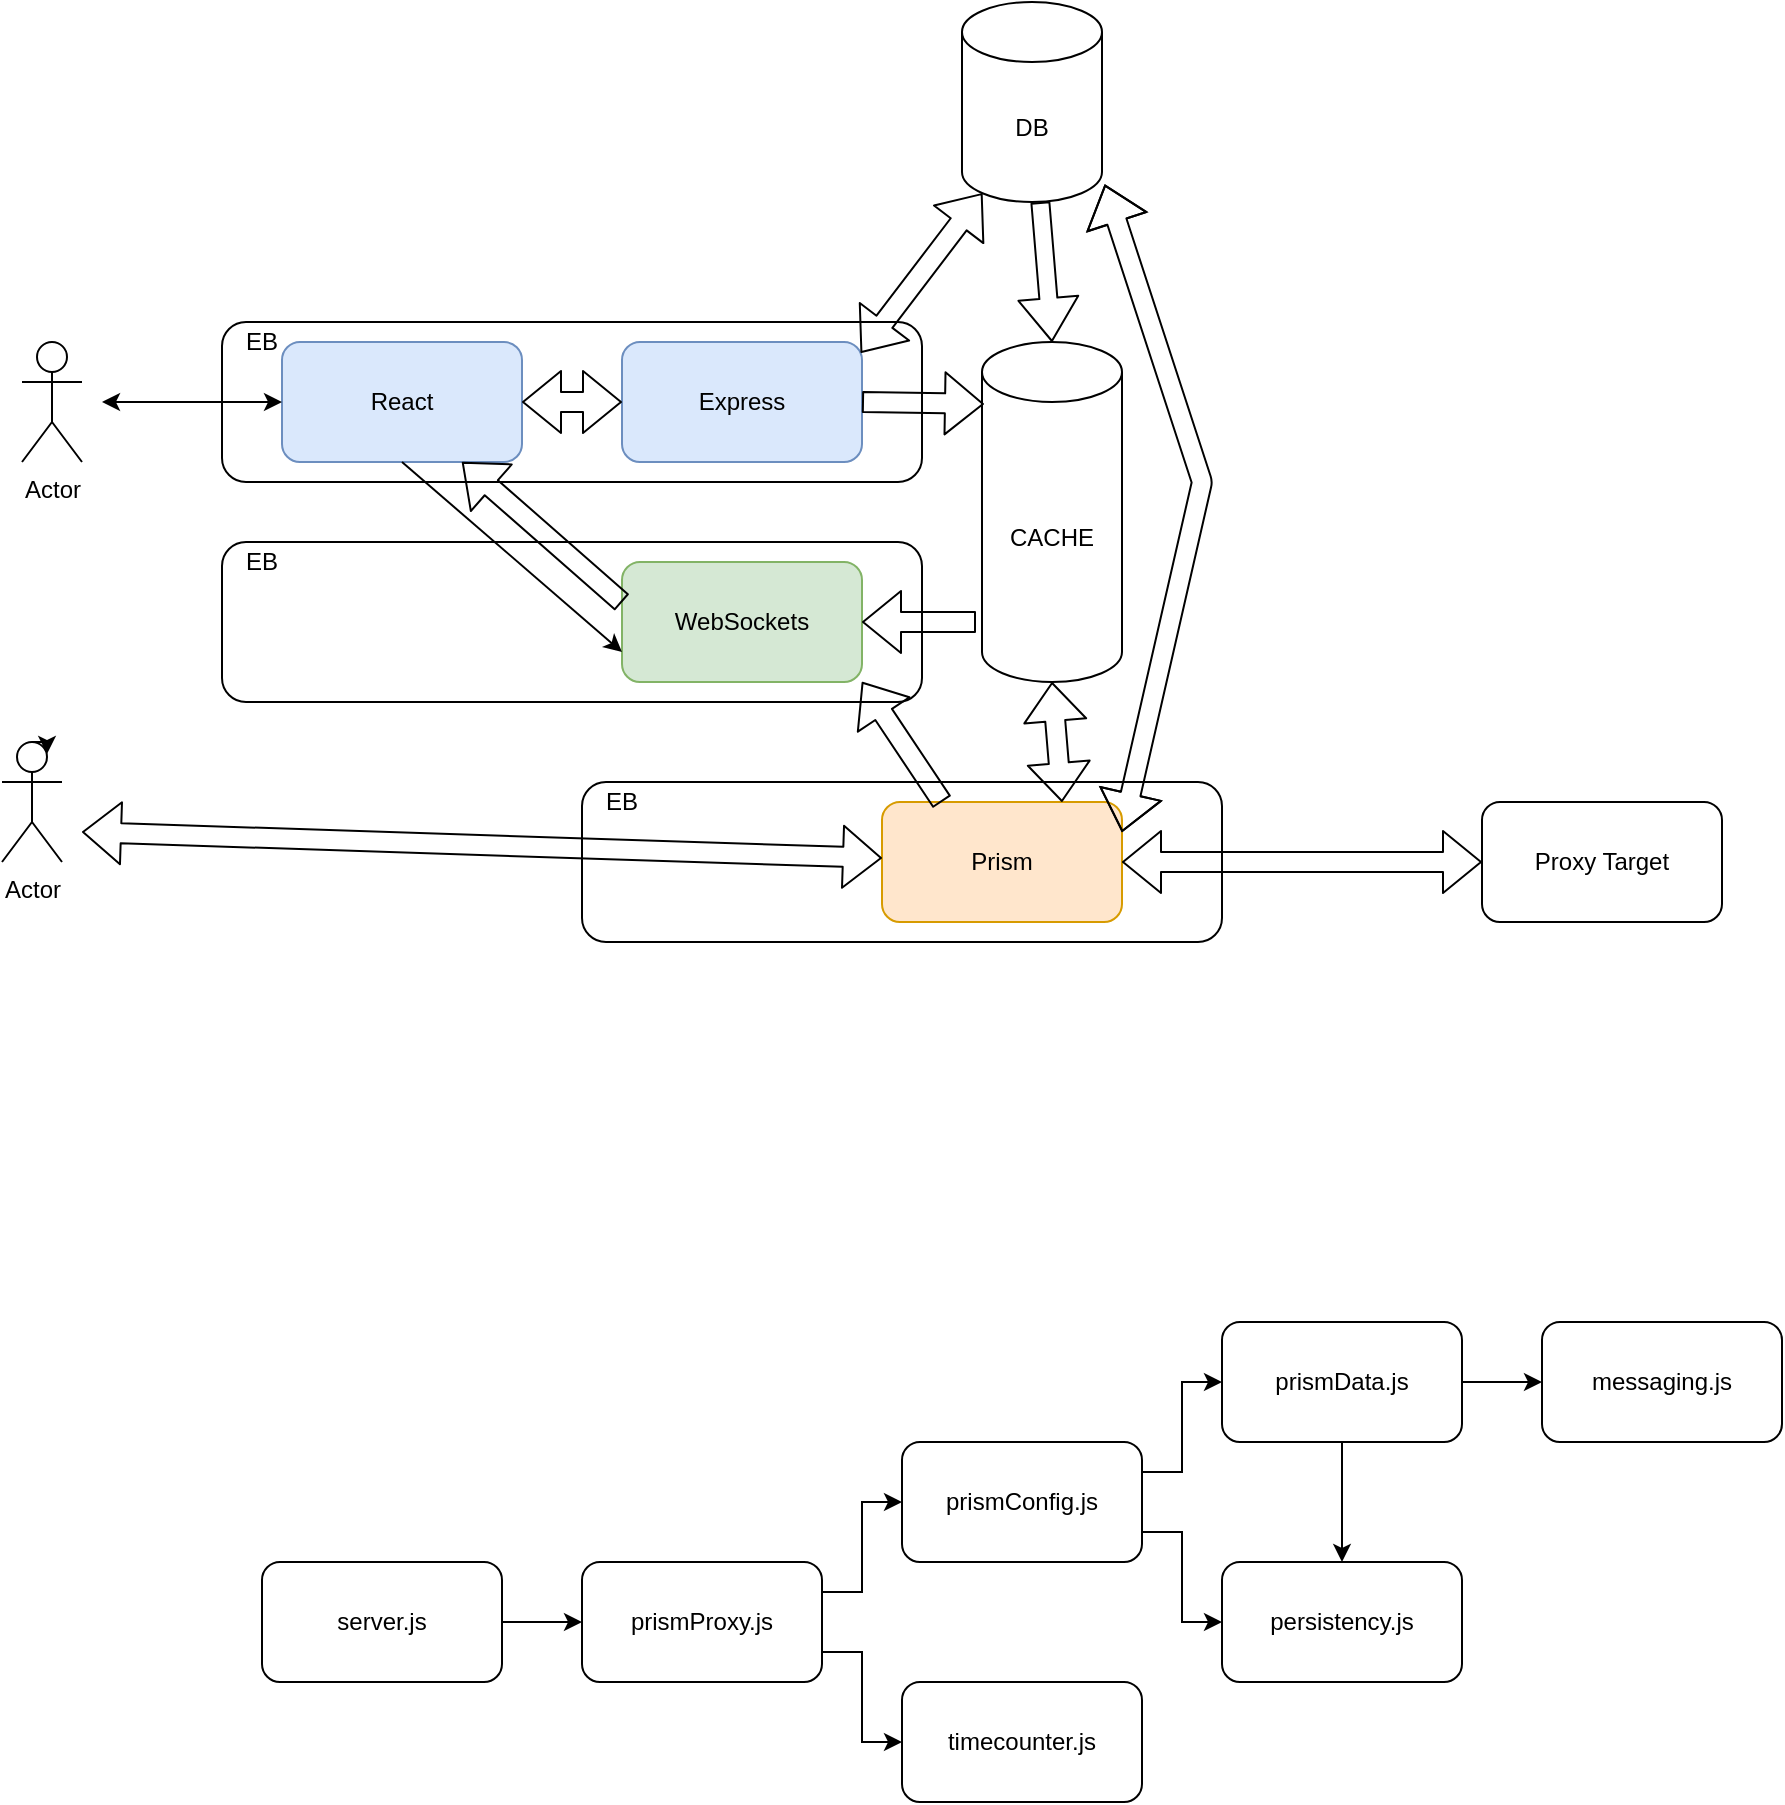 <mxfile version="14.5.1" type="github">
  <diagram id="Q2eZcNRkKLry9RMaQLhZ" name="Page-1">
    <mxGraphModel dx="1379" dy="778" grid="1" gridSize="10" guides="1" tooltips="1" connect="1" arrows="1" fold="1" page="1" pageScale="1" pageWidth="827" pageHeight="1169" math="0" shadow="0">
      <root>
        <mxCell id="0" />
        <mxCell id="1" parent="0" />
        <mxCell id="0AM4wDeRxdM978Ngs4EQ-4" value="" style="rounded=1;whiteSpace=wrap;html=1;" parent="1" vertex="1">
          <mxGeometry x="320" y="510" width="320" height="80" as="geometry" />
        </mxCell>
        <mxCell id="0AM4wDeRxdM978Ngs4EQ-2" value="" style="rounded=1;whiteSpace=wrap;html=1;" parent="1" vertex="1">
          <mxGeometry x="140" y="390" width="350" height="80" as="geometry" />
        </mxCell>
        <mxCell id="0AM4wDeRxdM978Ngs4EQ-1" value="" style="rounded=1;whiteSpace=wrap;html=1;" parent="1" vertex="1">
          <mxGeometry x="140" y="280" width="350" height="80" as="geometry" />
        </mxCell>
        <mxCell id="h4WMCi7bXdfEGJi_ktZv-2" value="Express" style="rounded=1;whiteSpace=wrap;html=1;fillColor=#dae8fc;strokeColor=#6c8ebf;" parent="1" vertex="1">
          <mxGeometry x="340" y="290" width="120" height="60" as="geometry" />
        </mxCell>
        <mxCell id="h4WMCi7bXdfEGJi_ktZv-3" value="React" style="rounded=1;whiteSpace=wrap;html=1;fillColor=#dae8fc;strokeColor=#6c8ebf;" parent="1" vertex="1">
          <mxGeometry x="170" y="290" width="120" height="60" as="geometry" />
        </mxCell>
        <mxCell id="h4WMCi7bXdfEGJi_ktZv-4" value="Actor" style="shape=umlActor;verticalLabelPosition=bottom;verticalAlign=top;html=1;outlineConnect=0;" parent="1" vertex="1">
          <mxGeometry x="40" y="290" width="30" height="60" as="geometry" />
        </mxCell>
        <mxCell id="h4WMCi7bXdfEGJi_ktZv-10" value="DB" style="shape=cylinder3;whiteSpace=wrap;html=1;boundedLbl=1;backgroundOutline=1;size=15;" parent="1" vertex="1">
          <mxGeometry x="510" y="120" width="70" height="100" as="geometry" />
        </mxCell>
        <mxCell id="h4WMCi7bXdfEGJi_ktZv-12" value="CACHE" style="shape=cylinder3;whiteSpace=wrap;html=1;boundedLbl=1;backgroundOutline=1;size=15;" parent="1" vertex="1">
          <mxGeometry x="520" y="290" width="70" height="170" as="geometry" />
        </mxCell>
        <mxCell id="h4WMCi7bXdfEGJi_ktZv-14" value="" style="shape=flexArrow;endArrow=classic;startArrow=classic;html=1;entryX=0.145;entryY=1;entryDx=0;entryDy=-4.35;entryPerimeter=0;exitX=0.995;exitY=0.09;exitDx=0;exitDy=0;exitPerimeter=0;" parent="1" source="h4WMCi7bXdfEGJi_ktZv-2" target="h4WMCi7bXdfEGJi_ktZv-10" edge="1">
          <mxGeometry width="50" height="50" relative="1" as="geometry">
            <mxPoint x="460" y="230" as="sourcePoint" />
            <mxPoint x="510" y="180" as="targetPoint" />
          </mxGeometry>
        </mxCell>
        <mxCell id="h4WMCi7bXdfEGJi_ktZv-15" value="Prism" style="rounded=1;whiteSpace=wrap;html=1;fillColor=#ffe6cc;strokeColor=#d79b00;" parent="1" vertex="1">
          <mxGeometry x="470" y="520" width="120" height="60" as="geometry" />
        </mxCell>
        <mxCell id="h4WMCi7bXdfEGJi_ktZv-17" value="Actor" style="shape=umlActor;verticalLabelPosition=bottom;verticalAlign=top;html=1;outlineConnect=0;" parent="1" vertex="1">
          <mxGeometry x="30" y="490" width="30" height="60" as="geometry" />
        </mxCell>
        <mxCell id="h4WMCi7bXdfEGJi_ktZv-19" value="" style="shape=flexArrow;endArrow=classic;html=1;width=9;endSize=6.8;entryX=0.5;entryY=0;entryDx=0;entryDy=0;entryPerimeter=0;" parent="1" source="h4WMCi7bXdfEGJi_ktZv-10" target="h4WMCi7bXdfEGJi_ktZv-12" edge="1">
          <mxGeometry width="50" height="50" relative="1" as="geometry">
            <mxPoint x="390" y="430" as="sourcePoint" />
            <mxPoint x="440" y="380" as="targetPoint" />
          </mxGeometry>
        </mxCell>
        <mxCell id="h4WMCi7bXdfEGJi_ktZv-21" value="" style="endArrow=classic;startArrow=classic;html=1;entryX=0;entryY=0.5;entryDx=0;entryDy=0;" parent="1" target="h4WMCi7bXdfEGJi_ktZv-3" edge="1">
          <mxGeometry width="50" height="50" relative="1" as="geometry">
            <mxPoint x="80" y="320" as="sourcePoint" />
            <mxPoint x="150" y="300" as="targetPoint" />
          </mxGeometry>
        </mxCell>
        <mxCell id="h4WMCi7bXdfEGJi_ktZv-22" value="" style="shape=flexArrow;endArrow=classic;startArrow=classic;html=1;entryX=0;entryY=0.5;entryDx=0;entryDy=0;exitX=1;exitY=0.5;exitDx=0;exitDy=0;" parent="1" source="h4WMCi7bXdfEGJi_ktZv-3" target="h4WMCi7bXdfEGJi_ktZv-2" edge="1">
          <mxGeometry width="50" height="50" relative="1" as="geometry">
            <mxPoint x="300" y="410" as="sourcePoint" />
            <mxPoint x="350" y="360" as="targetPoint" />
          </mxGeometry>
        </mxCell>
        <mxCell id="h4WMCi7bXdfEGJi_ktZv-24" value="" style="shape=flexArrow;endArrow=classic;startArrow=classic;html=1;exitX=1;exitY=0.5;exitDx=0;exitDy=0;entryX=0;entryY=0.5;entryDx=0;entryDy=0;" parent="1" source="h4WMCi7bXdfEGJi_ktZv-15" target="h4WMCi7bXdfEGJi_ktZv-25" edge="1">
          <mxGeometry width="50" height="50" relative="1" as="geometry">
            <mxPoint x="540" y="545" as="sourcePoint" />
            <mxPoint x="770" y="535" as="targetPoint" />
          </mxGeometry>
        </mxCell>
        <mxCell id="h4WMCi7bXdfEGJi_ktZv-25" value="Proxy Target" style="rounded=1;whiteSpace=wrap;html=1;" parent="1" vertex="1">
          <mxGeometry x="770" y="520" width="120" height="60" as="geometry" />
        </mxCell>
        <mxCell id="h4WMCi7bXdfEGJi_ktZv-11" value="" style="shape=flexArrow;endArrow=classic;startArrow=classic;html=1;exitX=0.75;exitY=0;exitDx=0;exitDy=0;entryX=0.5;entryY=1;entryDx=0;entryDy=0;entryPerimeter=0;" parent="1" source="h4WMCi7bXdfEGJi_ktZv-15" target="h4WMCi7bXdfEGJi_ktZv-12" edge="1">
          <mxGeometry width="50" height="50" relative="1" as="geometry">
            <mxPoint x="590" y="384" as="sourcePoint" />
            <mxPoint x="490" y="415" as="targetPoint" />
          </mxGeometry>
        </mxCell>
        <mxCell id="h4WMCi7bXdfEGJi_ktZv-26" value="WebSockets" style="rounded=1;whiteSpace=wrap;html=1;fillColor=#d5e8d4;strokeColor=#82b366;" parent="1" vertex="1">
          <mxGeometry x="340" y="400" width="120" height="60" as="geometry" />
        </mxCell>
        <mxCell id="h4WMCi7bXdfEGJi_ktZv-28" value="" style="shape=flexArrow;endArrow=classic;html=1;entryX=0.75;entryY=1;entryDx=0;entryDy=0;exitX=0;exitY=0.337;exitDx=0;exitDy=0;exitPerimeter=0;" parent="1" source="h4WMCi7bXdfEGJi_ktZv-26" target="h4WMCi7bXdfEGJi_ktZv-3" edge="1">
          <mxGeometry width="50" height="50" relative="1" as="geometry">
            <mxPoint x="380" y="400" as="sourcePoint" />
            <mxPoint x="430" y="350" as="targetPoint" />
          </mxGeometry>
        </mxCell>
        <mxCell id="h4WMCi7bXdfEGJi_ktZv-29" value="" style="endArrow=classic;html=1;entryX=0;entryY=0.75;entryDx=0;entryDy=0;exitX=0.5;exitY=1;exitDx=0;exitDy=0;" parent="1" source="h4WMCi7bXdfEGJi_ktZv-3" target="h4WMCi7bXdfEGJi_ktZv-26" edge="1">
          <mxGeometry width="50" height="50" relative="1" as="geometry">
            <mxPoint x="390" y="430" as="sourcePoint" />
            <mxPoint x="440" y="380" as="targetPoint" />
          </mxGeometry>
        </mxCell>
        <mxCell id="h4WMCi7bXdfEGJi_ktZv-30" value="" style="shape=flexArrow;endArrow=classic;html=1;entryX=1;entryY=1;entryDx=0;entryDy=0;exitX=0.25;exitY=0;exitDx=0;exitDy=0;" parent="1" source="h4WMCi7bXdfEGJi_ktZv-15" target="h4WMCi7bXdfEGJi_ktZv-26" edge="1">
          <mxGeometry width="50" height="50" relative="1" as="geometry">
            <mxPoint x="390" y="430" as="sourcePoint" />
            <mxPoint x="440" y="380" as="targetPoint" />
          </mxGeometry>
        </mxCell>
        <mxCell id="h4WMCi7bXdfEGJi_ktZv-32" value="" style="shape=flexArrow;endArrow=classic;html=1;entryX=1;entryY=0.5;entryDx=0;entryDy=0;" parent="1" target="h4WMCi7bXdfEGJi_ktZv-26" edge="1">
          <mxGeometry width="50" height="50" relative="1" as="geometry">
            <mxPoint x="517" y="430" as="sourcePoint" />
            <mxPoint x="440" y="380" as="targetPoint" />
          </mxGeometry>
        </mxCell>
        <mxCell id="h4WMCi7bXdfEGJi_ktZv-33" value="" style="shape=flexArrow;endArrow=classic;html=1;exitX=1;exitY=0.5;exitDx=0;exitDy=0;" parent="1" source="h4WMCi7bXdfEGJi_ktZv-2" edge="1">
          <mxGeometry width="50" height="50" relative="1" as="geometry">
            <mxPoint x="390" y="430" as="sourcePoint" />
            <mxPoint x="521" y="321" as="targetPoint" />
          </mxGeometry>
        </mxCell>
        <mxCell id="h4WMCi7bXdfEGJi_ktZv-34" value="" style="shape=flexArrow;endArrow=classic;startArrow=classic;html=1;entryX=1.02;entryY=0.913;entryDx=0;entryDy=0;entryPerimeter=0;exitX=1;exitY=0.25;exitDx=0;exitDy=0;" parent="1" source="h4WMCi7bXdfEGJi_ktZv-15" target="h4WMCi7bXdfEGJi_ktZv-10" edge="1">
          <mxGeometry width="50" height="50" relative="1" as="geometry">
            <mxPoint x="495" y="520" as="sourcePoint" />
            <mxPoint x="560" y="200" as="targetPoint" />
            <Array as="points">
              <mxPoint x="630" y="360" />
            </Array>
          </mxGeometry>
        </mxCell>
        <mxCell id="0AM4wDeRxdM978Ngs4EQ-3" style="edgeStyle=orthogonalEdgeStyle;rounded=0;orthogonalLoop=1;jettySize=auto;html=1;exitX=0.5;exitY=0;exitDx=0;exitDy=0;exitPerimeter=0;entryX=0.75;entryY=0.1;entryDx=0;entryDy=0;entryPerimeter=0;" parent="1" source="h4WMCi7bXdfEGJi_ktZv-17" target="h4WMCi7bXdfEGJi_ktZv-17" edge="1">
          <mxGeometry relative="1" as="geometry" />
        </mxCell>
        <mxCell id="0AM4wDeRxdM978Ngs4EQ-6" value="" style="shape=flexArrow;endArrow=classic;startArrow=classic;html=1;" parent="1" target="h4WMCi7bXdfEGJi_ktZv-15" edge="1">
          <mxGeometry width="50" height="50" relative="1" as="geometry">
            <mxPoint x="70.0" y="535" as="sourcePoint" />
            <mxPoint x="470" y="550" as="targetPoint" />
            <Array as="points" />
          </mxGeometry>
        </mxCell>
        <mxCell id="0AM4wDeRxdM978Ngs4EQ-7" value="EB" style="text;html=1;strokeColor=none;fillColor=none;align=center;verticalAlign=middle;whiteSpace=wrap;rounded=0;" parent="1" vertex="1">
          <mxGeometry x="140" y="390" width="40" height="20" as="geometry" />
        </mxCell>
        <mxCell id="0AM4wDeRxdM978Ngs4EQ-8" value="EB" style="text;html=1;strokeColor=none;fillColor=none;align=center;verticalAlign=middle;whiteSpace=wrap;rounded=0;" parent="1" vertex="1">
          <mxGeometry x="140" y="280" width="40" height="20" as="geometry" />
        </mxCell>
        <mxCell id="0AM4wDeRxdM978Ngs4EQ-9" value="EB" style="text;html=1;strokeColor=none;fillColor=none;align=center;verticalAlign=middle;whiteSpace=wrap;rounded=0;" parent="1" vertex="1">
          <mxGeometry x="320" y="510" width="40" height="20" as="geometry" />
        </mxCell>
        <mxCell id="WpQXDmZH0xneuuerClsV-3" style="edgeStyle=orthogonalEdgeStyle;rounded=0;orthogonalLoop=1;jettySize=auto;html=1;exitX=1;exitY=0.5;exitDx=0;exitDy=0;" edge="1" parent="1" source="WpQXDmZH0xneuuerClsV-1" target="WpQXDmZH0xneuuerClsV-2">
          <mxGeometry relative="1" as="geometry" />
        </mxCell>
        <mxCell id="WpQXDmZH0xneuuerClsV-1" value="server.js" style="rounded=1;whiteSpace=wrap;html=1;" vertex="1" parent="1">
          <mxGeometry x="160" y="900" width="120" height="60" as="geometry" />
        </mxCell>
        <mxCell id="WpQXDmZH0xneuuerClsV-6" style="edgeStyle=orthogonalEdgeStyle;rounded=0;orthogonalLoop=1;jettySize=auto;html=1;exitX=1;exitY=0.25;exitDx=0;exitDy=0;" edge="1" parent="1" source="WpQXDmZH0xneuuerClsV-2" target="WpQXDmZH0xneuuerClsV-4">
          <mxGeometry relative="1" as="geometry" />
        </mxCell>
        <mxCell id="WpQXDmZH0xneuuerClsV-7" style="edgeStyle=orthogonalEdgeStyle;rounded=0;orthogonalLoop=1;jettySize=auto;html=1;exitX=1;exitY=0.75;exitDx=0;exitDy=0;" edge="1" parent="1" source="WpQXDmZH0xneuuerClsV-2" target="WpQXDmZH0xneuuerClsV-5">
          <mxGeometry relative="1" as="geometry" />
        </mxCell>
        <mxCell id="WpQXDmZH0xneuuerClsV-2" value="prismProxy.js" style="rounded=1;whiteSpace=wrap;html=1;" vertex="1" parent="1">
          <mxGeometry x="320" y="900" width="120" height="60" as="geometry" />
        </mxCell>
        <mxCell id="WpQXDmZH0xneuuerClsV-12" style="edgeStyle=orthogonalEdgeStyle;rounded=0;orthogonalLoop=1;jettySize=auto;html=1;exitX=1;exitY=0.25;exitDx=0;exitDy=0;entryX=0;entryY=0.5;entryDx=0;entryDy=0;" edge="1" parent="1" source="WpQXDmZH0xneuuerClsV-4" target="WpQXDmZH0xneuuerClsV-10">
          <mxGeometry relative="1" as="geometry" />
        </mxCell>
        <mxCell id="WpQXDmZH0xneuuerClsV-13" style="edgeStyle=orthogonalEdgeStyle;rounded=0;orthogonalLoop=1;jettySize=auto;html=1;exitX=1;exitY=0.75;exitDx=0;exitDy=0;entryX=0;entryY=0.5;entryDx=0;entryDy=0;" edge="1" parent="1" source="WpQXDmZH0xneuuerClsV-4" target="WpQXDmZH0xneuuerClsV-8">
          <mxGeometry relative="1" as="geometry" />
        </mxCell>
        <mxCell id="WpQXDmZH0xneuuerClsV-4" value="prismConfig.js" style="rounded=1;whiteSpace=wrap;html=1;" vertex="1" parent="1">
          <mxGeometry x="480" y="840" width="120" height="60" as="geometry" />
        </mxCell>
        <mxCell id="WpQXDmZH0xneuuerClsV-5" value="timecounter.js" style="rounded=1;whiteSpace=wrap;html=1;" vertex="1" parent="1">
          <mxGeometry x="480" y="960" width="120" height="60" as="geometry" />
        </mxCell>
        <mxCell id="WpQXDmZH0xneuuerClsV-8" value="persistency.js" style="rounded=1;whiteSpace=wrap;html=1;" vertex="1" parent="1">
          <mxGeometry x="640" y="900" width="120" height="60" as="geometry" />
        </mxCell>
        <mxCell id="WpQXDmZH0xneuuerClsV-14" value="" style="edgeStyle=orthogonalEdgeStyle;rounded=0;orthogonalLoop=1;jettySize=auto;html=1;" edge="1" parent="1" source="WpQXDmZH0xneuuerClsV-10" target="WpQXDmZH0xneuuerClsV-8">
          <mxGeometry relative="1" as="geometry" />
        </mxCell>
        <mxCell id="WpQXDmZH0xneuuerClsV-16" style="edgeStyle=orthogonalEdgeStyle;rounded=0;orthogonalLoop=1;jettySize=auto;html=1;exitX=1;exitY=0.5;exitDx=0;exitDy=0;entryX=0;entryY=0.5;entryDx=0;entryDy=0;" edge="1" parent="1" source="WpQXDmZH0xneuuerClsV-10" target="WpQXDmZH0xneuuerClsV-15">
          <mxGeometry relative="1" as="geometry" />
        </mxCell>
        <mxCell id="WpQXDmZH0xneuuerClsV-10" value="prismData.js" style="rounded=1;whiteSpace=wrap;html=1;" vertex="1" parent="1">
          <mxGeometry x="640" y="780" width="120" height="60" as="geometry" />
        </mxCell>
        <mxCell id="WpQXDmZH0xneuuerClsV-15" value="messaging.js" style="rounded=1;whiteSpace=wrap;html=1;" vertex="1" parent="1">
          <mxGeometry x="800" y="780" width="120" height="60" as="geometry" />
        </mxCell>
      </root>
    </mxGraphModel>
  </diagram>
</mxfile>
